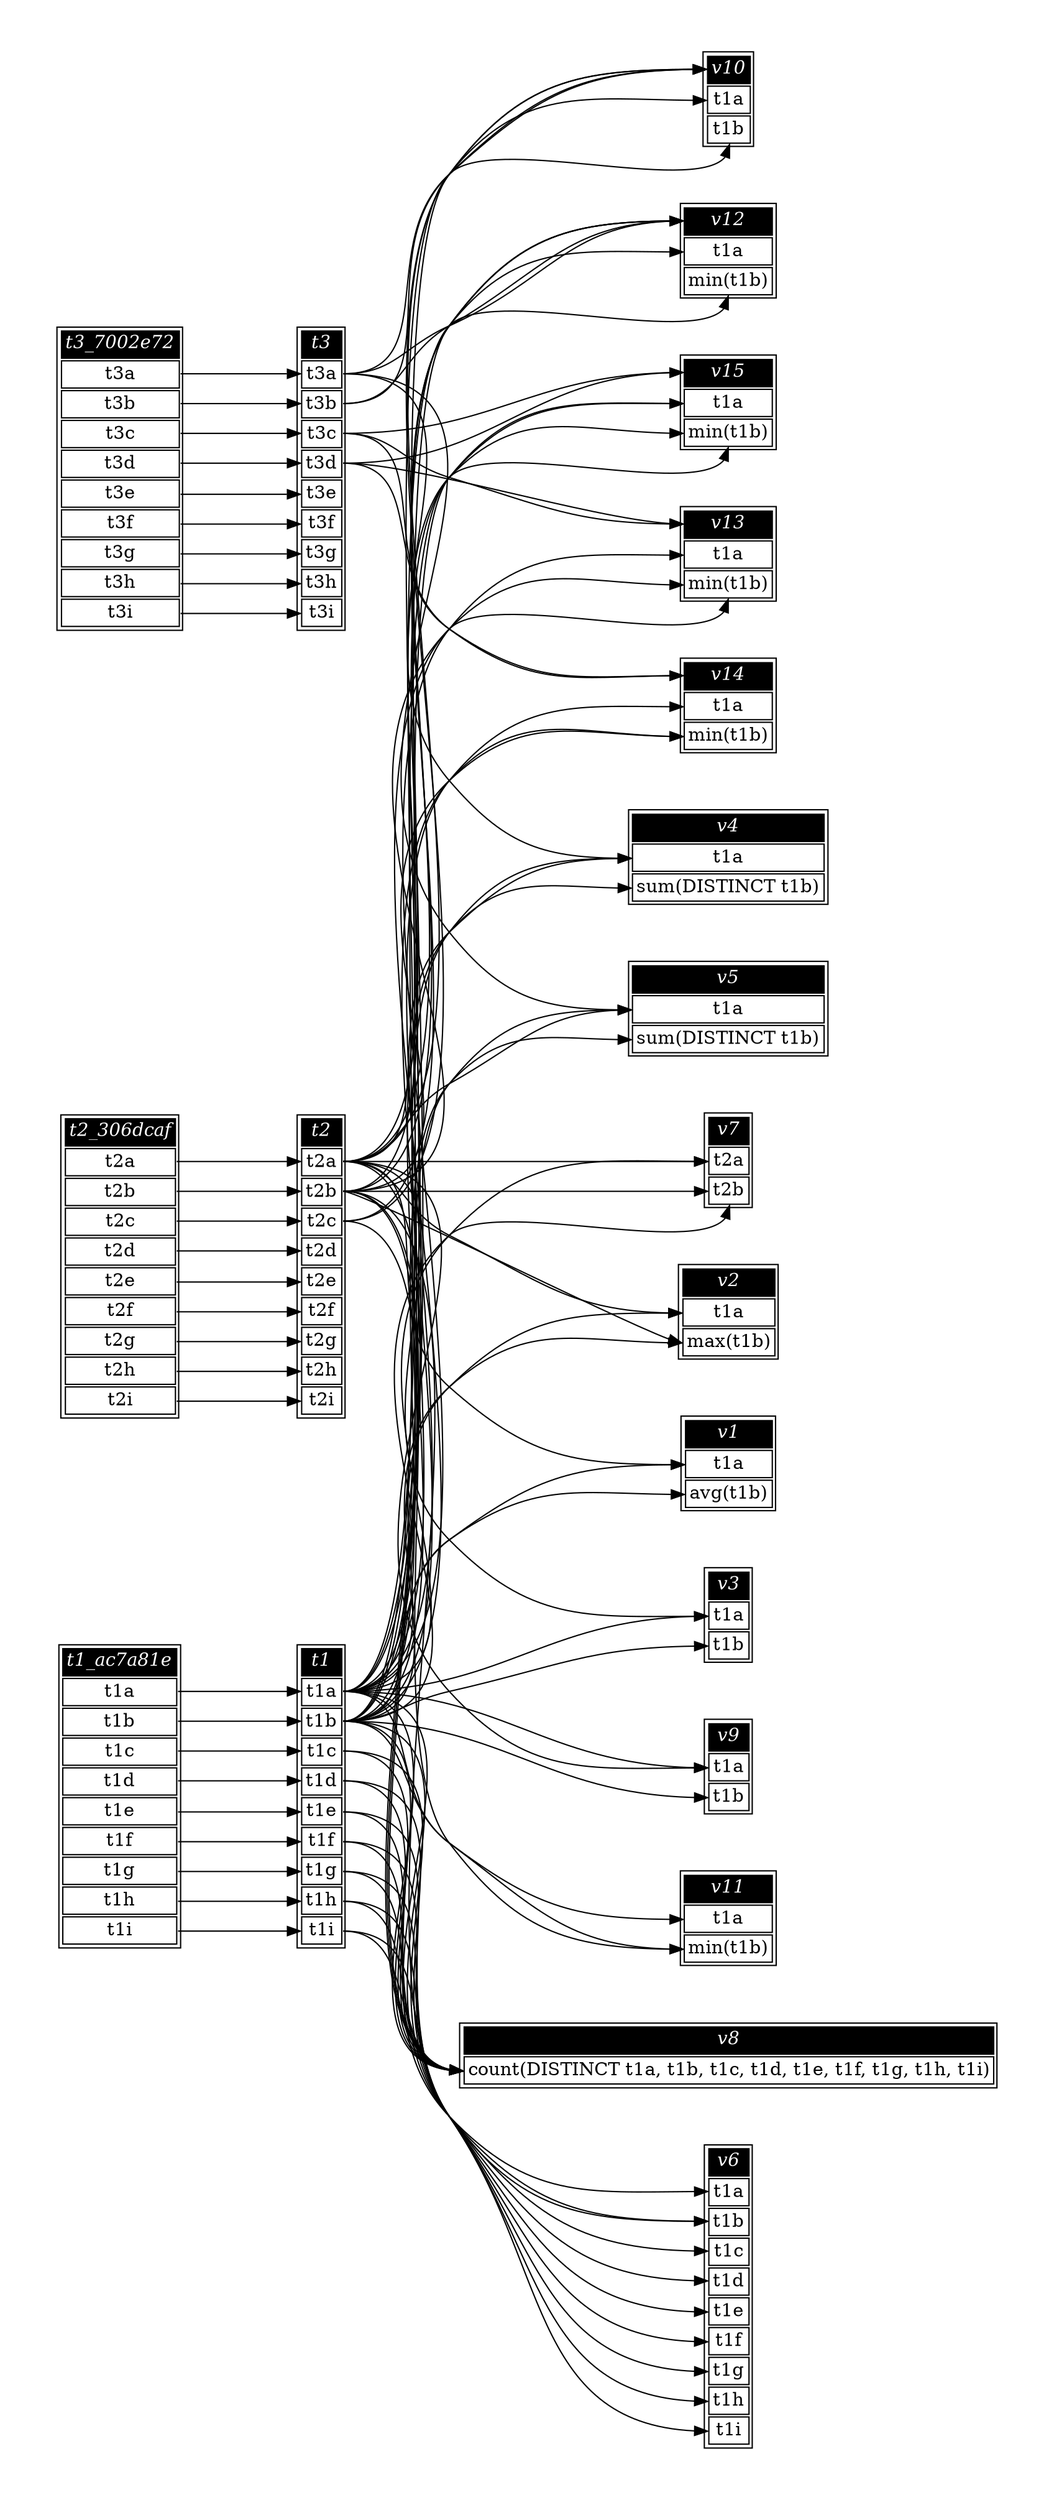 // Automatically generated by SQLFlowTestSuite


digraph {
  graph [pad="0.5" nodesep="0.5" ranksep="1" fontname="Helvetica" rankdir=LR];
  node [shape=plaintext]

  
"t1" [color="black" label=<
<table>
  <tr><td bgcolor="black" port="nodeName"><i><font color="white">t1</font></i></td></tr>
  <tr><td port="0">t1a</td></tr>
<tr><td port="1">t1b</td></tr>
<tr><td port="2">t1c</td></tr>
<tr><td port="3">t1d</td></tr>
<tr><td port="4">t1e</td></tr>
<tr><td port="5">t1f</td></tr>
<tr><td port="6">t1g</td></tr>
<tr><td port="7">t1h</td></tr>
<tr><td port="8">t1i</td></tr>
</table>>];
     

"t1_ac7a81e" [color="black" label=<
<table>
  <tr><td bgcolor="black" port="nodeName"><i><font color="white">t1_ac7a81e</font></i></td></tr>
  <tr><td port="0">t1a</td></tr>
<tr><td port="1">t1b</td></tr>
<tr><td port="2">t1c</td></tr>
<tr><td port="3">t1d</td></tr>
<tr><td port="4">t1e</td></tr>
<tr><td port="5">t1f</td></tr>
<tr><td port="6">t1g</td></tr>
<tr><td port="7">t1h</td></tr>
<tr><td port="8">t1i</td></tr>
</table>>];
     

"t2" [color="black" label=<
<table>
  <tr><td bgcolor="black" port="nodeName"><i><font color="white">t2</font></i></td></tr>
  <tr><td port="0">t2a</td></tr>
<tr><td port="1">t2b</td></tr>
<tr><td port="2">t2c</td></tr>
<tr><td port="3">t2d</td></tr>
<tr><td port="4">t2e</td></tr>
<tr><td port="5">t2f</td></tr>
<tr><td port="6">t2g</td></tr>
<tr><td port="7">t2h</td></tr>
<tr><td port="8">t2i</td></tr>
</table>>];
     

"t2_306dcaf" [color="black" label=<
<table>
  <tr><td bgcolor="black" port="nodeName"><i><font color="white">t2_306dcaf</font></i></td></tr>
  <tr><td port="0">t2a</td></tr>
<tr><td port="1">t2b</td></tr>
<tr><td port="2">t2c</td></tr>
<tr><td port="3">t2d</td></tr>
<tr><td port="4">t2e</td></tr>
<tr><td port="5">t2f</td></tr>
<tr><td port="6">t2g</td></tr>
<tr><td port="7">t2h</td></tr>
<tr><td port="8">t2i</td></tr>
</table>>];
     

"t3" [color="black" label=<
<table>
  <tr><td bgcolor="black" port="nodeName"><i><font color="white">t3</font></i></td></tr>
  <tr><td port="0">t3a</td></tr>
<tr><td port="1">t3b</td></tr>
<tr><td port="2">t3c</td></tr>
<tr><td port="3">t3d</td></tr>
<tr><td port="4">t3e</td></tr>
<tr><td port="5">t3f</td></tr>
<tr><td port="6">t3g</td></tr>
<tr><td port="7">t3h</td></tr>
<tr><td port="8">t3i</td></tr>
</table>>];
     

"t3_7002e72" [color="black" label=<
<table>
  <tr><td bgcolor="black" port="nodeName"><i><font color="white">t3_7002e72</font></i></td></tr>
  <tr><td port="0">t3a</td></tr>
<tr><td port="1">t3b</td></tr>
<tr><td port="2">t3c</td></tr>
<tr><td port="3">t3d</td></tr>
<tr><td port="4">t3e</td></tr>
<tr><td port="5">t3f</td></tr>
<tr><td port="6">t3g</td></tr>
<tr><td port="7">t3h</td></tr>
<tr><td port="8">t3i</td></tr>
</table>>];
     

"v1" [color="black" label=<
<table>
  <tr><td bgcolor="black" port="nodeName"><i><font color="white">v1</font></i></td></tr>
  <tr><td port="0">t1a</td></tr>
<tr><td port="1">avg(t1b)</td></tr>
</table>>];
     

"v10" [color="black" label=<
<table>
  <tr><td bgcolor="black" port="nodeName"><i><font color="white">v10</font></i></td></tr>
  <tr><td port="0">t1a</td></tr>
<tr><td port="1">t1b</td></tr>
</table>>];
     

"v11" [color="black" label=<
<table>
  <tr><td bgcolor="black" port="nodeName"><i><font color="white">v11</font></i></td></tr>
  <tr><td port="0">t1a</td></tr>
<tr><td port="1">min(t1b)</td></tr>
</table>>];
     

"v12" [color="black" label=<
<table>
  <tr><td bgcolor="black" port="nodeName"><i><font color="white">v12</font></i></td></tr>
  <tr><td port="0">t1a</td></tr>
<tr><td port="1">min(t1b)</td></tr>
</table>>];
     

"v13" [color="black" label=<
<table>
  <tr><td bgcolor="black" port="nodeName"><i><font color="white">v13</font></i></td></tr>
  <tr><td port="0">t1a</td></tr>
<tr><td port="1">min(t1b)</td></tr>
</table>>];
     

"v14" [color="black" label=<
<table>
  <tr><td bgcolor="black" port="nodeName"><i><font color="white">v14</font></i></td></tr>
  <tr><td port="0">t1a</td></tr>
<tr><td port="1">min(t1b)</td></tr>
</table>>];
     

"v15" [color="black" label=<
<table>
  <tr><td bgcolor="black" port="nodeName"><i><font color="white">v15</font></i></td></tr>
  <tr><td port="0">t1a</td></tr>
<tr><td port="1">min(t1b)</td></tr>
</table>>];
     

"v2" [color="black" label=<
<table>
  <tr><td bgcolor="black" port="nodeName"><i><font color="white">v2</font></i></td></tr>
  <tr><td port="0">t1a</td></tr>
<tr><td port="1">max(t1b)</td></tr>
</table>>];
     

"v3" [color="black" label=<
<table>
  <tr><td bgcolor="black" port="nodeName"><i><font color="white">v3</font></i></td></tr>
  <tr><td port="0">t1a</td></tr>
<tr><td port="1">t1b</td></tr>
</table>>];
     

"v4" [color="black" label=<
<table>
  <tr><td bgcolor="black" port="nodeName"><i><font color="white">v4</font></i></td></tr>
  <tr><td port="0">t1a</td></tr>
<tr><td port="1">sum(DISTINCT t1b)</td></tr>
</table>>];
     

"v5" [color="black" label=<
<table>
  <tr><td bgcolor="black" port="nodeName"><i><font color="white">v5</font></i></td></tr>
  <tr><td port="0">t1a</td></tr>
<tr><td port="1">sum(DISTINCT t1b)</td></tr>
</table>>];
     

"v6" [color="black" label=<
<table>
  <tr><td bgcolor="black" port="nodeName"><i><font color="white">v6</font></i></td></tr>
  <tr><td port="0">t1a</td></tr>
<tr><td port="1">t1b</td></tr>
<tr><td port="2">t1c</td></tr>
<tr><td port="3">t1d</td></tr>
<tr><td port="4">t1e</td></tr>
<tr><td port="5">t1f</td></tr>
<tr><td port="6">t1g</td></tr>
<tr><td port="7">t1h</td></tr>
<tr><td port="8">t1i</td></tr>
</table>>];
     

"v7" [color="black" label=<
<table>
  <tr><td bgcolor="black" port="nodeName"><i><font color="white">v7</font></i></td></tr>
  <tr><td port="0">t2a</td></tr>
<tr><td port="1">t2b</td></tr>
</table>>];
     

"v8" [color="black" label=<
<table>
  <tr><td bgcolor="black" port="nodeName"><i><font color="white">v8</font></i></td></tr>
  <tr><td port="0">count(DISTINCT t1a, t1b, t1c, t1d, t1e, t1f, t1g, t1h, t1i)</td></tr>
</table>>];
     

"v9" [color="black" label=<
<table>
  <tr><td bgcolor="black" port="nodeName"><i><font color="white">v9</font></i></td></tr>
  <tr><td port="0">t1a</td></tr>
<tr><td port="1">t1b</td></tr>
</table>>];
     
  "t1":0 -> "v1":0;
"t1":0 -> "v10":0;
"t1":0 -> "v11":0;
"t1":0 -> "v12":0;
"t1":0 -> "v13":0;
"t1":0 -> "v14":0;
"t1":0 -> "v15":0;
"t1":0 -> "v2":0;
"t1":0 -> "v3":0;
"t1":0 -> "v4":0;
"t1":0 -> "v5":0;
"t1":0 -> "v6":0;
"t1":0 -> "v7":0;
"t1":0 -> "v8":0;
"t1":0 -> "v9":0;
"t1":1 -> "v1":1;
"t1":1 -> "v10":1;
"t1":1 -> "v11":1;
"t1":1 -> "v12":1;
"t1":1 -> "v13":1;
"t1":1 -> "v14":1;
"t1":1 -> "v15":1;
"t1":1 -> "v2":1;
"t1":1 -> "v3":1;
"t1":1 -> "v4":1;
"t1":1 -> "v5":1;
"t1":1 -> "v6":1;
"t1":1 -> "v7":1;
"t1":1 -> "v8":0;
"t1":1 -> "v9":1;
"t1":2 -> "v6":2;
"t1":2 -> "v8":0;
"t1":3 -> "v6":3;
"t1":3 -> "v8":0;
"t1":4 -> "v6":4;
"t1":4 -> "v8":0;
"t1":5 -> "v6":5;
"t1":5 -> "v8":0;
"t1":6 -> "v6":6;
"t1":6 -> "v8":0;
"t1":7 -> "v6":7;
"t1":7 -> "v8":0;
"t1":8 -> "v6":8;
"t1":8 -> "v8":0;
"t1_ac7a81e":0 -> "t1":0;
"t1_ac7a81e":1 -> "t1":1;
"t1_ac7a81e":2 -> "t1":2;
"t1_ac7a81e":3 -> "t1":3;
"t1_ac7a81e":4 -> "t1":4;
"t1_ac7a81e":5 -> "t1":5;
"t1_ac7a81e":6 -> "t1":6;
"t1_ac7a81e":7 -> "t1":7;
"t1_ac7a81e":8 -> "t1":8;
"t2":0 -> "v1":0;
"t2":0 -> "v10":nodeName;
"t2":0 -> "v12":nodeName;
"t2":0 -> "v15":0;
"t2":0 -> "v2":0;
"t2":0 -> "v3":0;
"t2":0 -> "v4":0;
"t2":0 -> "v5":0;
"t2":0 -> "v7":0;
"t2":0 -> "v8":0;
"t2":0 -> "v9":0;
"t2":1 -> "v11":1;
"t2":1 -> "v12":nodeName;
"t2":1 -> "v13":1;
"t2":1 -> "v14":1;
"t2":1 -> "v15":1;
"t2":1 -> "v2":1;
"t2":1 -> "v6":1;
"t2":1 -> "v7":1;
"t2":1 -> "v8":0;
"t2":2 -> "v10":nodeName;
"t2":2 -> "v12":nodeName;
"t2":2 -> "v8":0;
"t2_306dcaf":0 -> "t2":0;
"t2_306dcaf":1 -> "t2":1;
"t2_306dcaf":2 -> "t2":2;
"t2_306dcaf":3 -> "t2":3;
"t2_306dcaf":4 -> "t2":4;
"t2_306dcaf":5 -> "t2":5;
"t2_306dcaf":6 -> "t2":6;
"t2_306dcaf":7 -> "t2":7;
"t2_306dcaf":8 -> "t2":8;
"t3":0 -> "v10":nodeName;
"t3":0 -> "v12":nodeName;
"t3":0 -> "v4":0;
"t3":0 -> "v5":0;
"t3":1 -> "v10":nodeName;
"t3":1 -> "v12":nodeName;
"t3":2 -> "v13":nodeName;
"t3":2 -> "v14":nodeName;
"t3":2 -> "v15":nodeName;
"t3":3 -> "v13":nodeName;
"t3":3 -> "v14":nodeName;
"t3":3 -> "v15":nodeName;
"t3_7002e72":0 -> "t3":0;
"t3_7002e72":1 -> "t3":1;
"t3_7002e72":2 -> "t3":2;
"t3_7002e72":3 -> "t3":3;
"t3_7002e72":4 -> "t3":4;
"t3_7002e72":5 -> "t3":5;
"t3_7002e72":6 -> "t3":6;
"t3_7002e72":7 -> "t3":7;
"t3_7002e72":8 -> "t3":8;
}
       